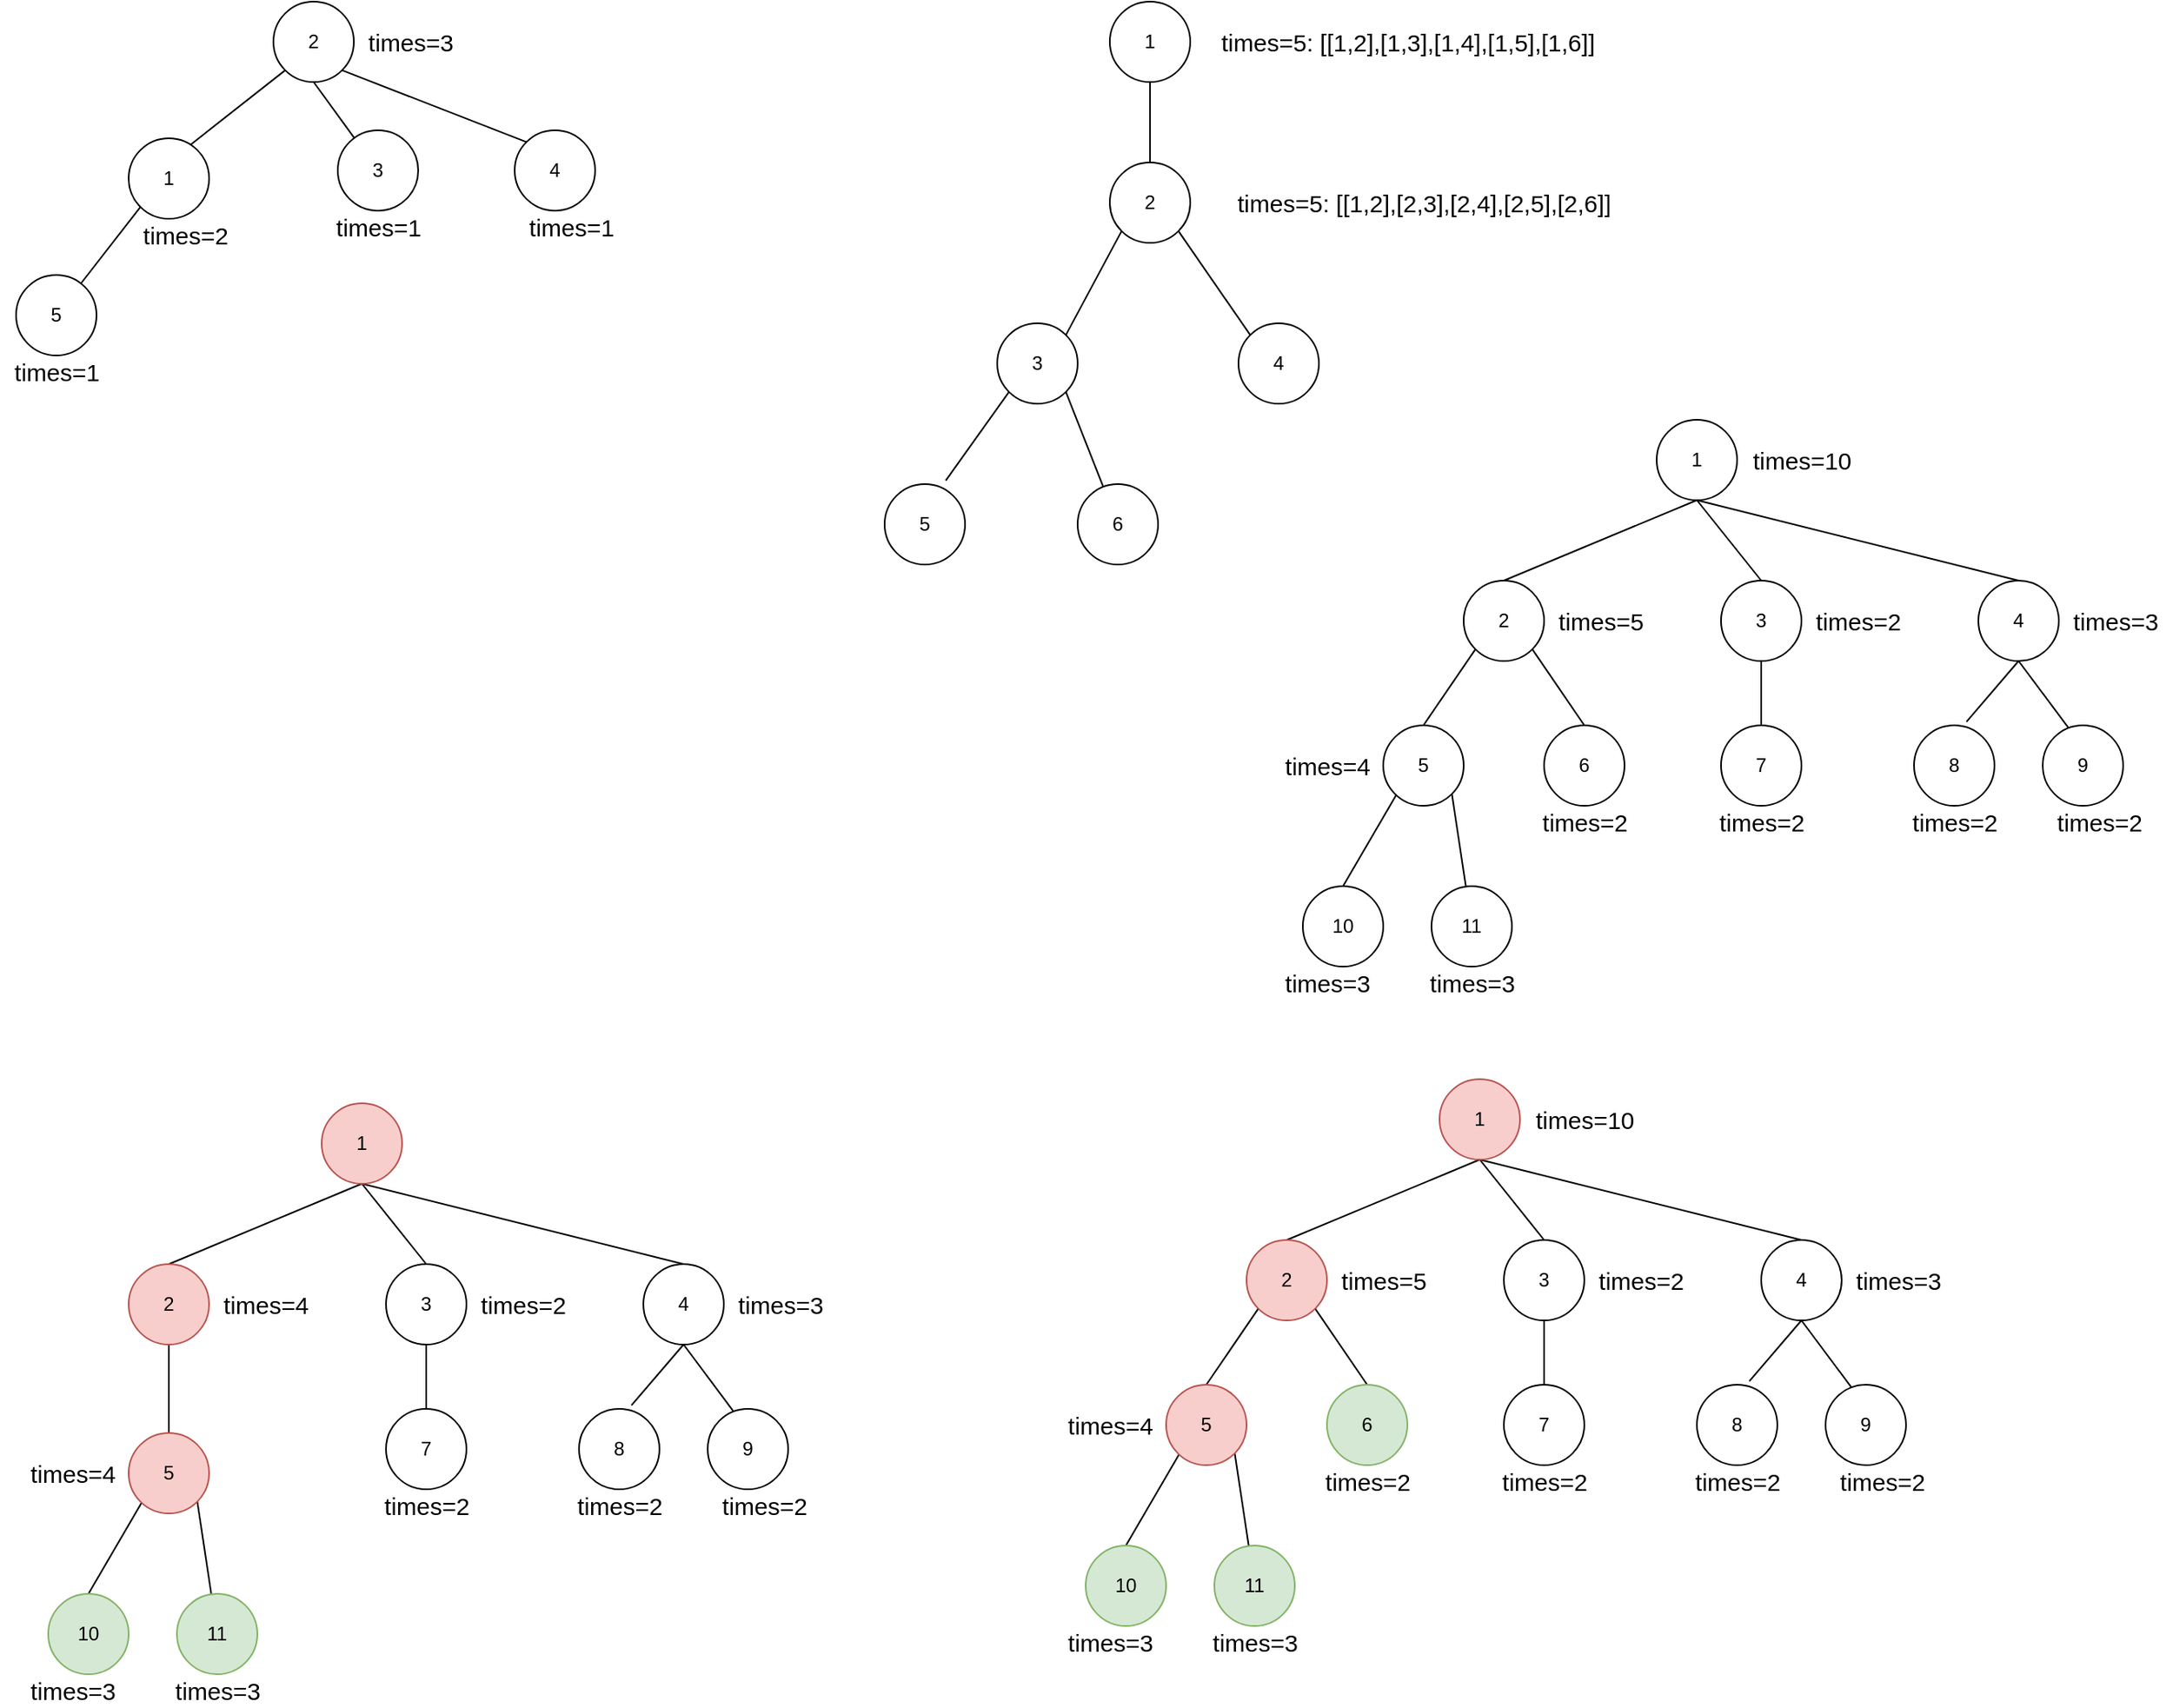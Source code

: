 <mxfile version="16.5.6" type="github">
  <diagram id="Ls9U6gqBjs811DaoiBDX" name="Page-1">
    <mxGraphModel dx="1692" dy="483" grid="1" gridSize="10" guides="1" tooltips="1" connect="1" arrows="1" fold="1" page="1" pageScale="1" pageWidth="827" pageHeight="1169" math="0" shadow="0">
      <root>
        <mxCell id="0" />
        <mxCell id="1" parent="0" />
        <mxCell id="kXBU9kPX4HnNm2tcSIuW-7" style="edgeStyle=none;rounded=0;orthogonalLoop=1;jettySize=auto;html=1;exitX=0.5;exitY=1;exitDx=0;exitDy=0;entryX=0.5;entryY=0;entryDx=0;entryDy=0;strokeColor=default;endArrow=none;endFill=0;" edge="1" parent="1" source="kXBU9kPX4HnNm2tcSIuW-1" target="kXBU9kPX4HnNm2tcSIuW-2">
          <mxGeometry relative="1" as="geometry" />
        </mxCell>
        <mxCell id="kXBU9kPX4HnNm2tcSIuW-1" value="1" style="ellipse;whiteSpace=wrap;html=1;aspect=fixed;" vertex="1" parent="1">
          <mxGeometry x="60" y="40" width="50" height="50" as="geometry" />
        </mxCell>
        <mxCell id="kXBU9kPX4HnNm2tcSIuW-8" style="edgeStyle=none;rounded=0;orthogonalLoop=1;jettySize=auto;html=1;exitX=0;exitY=1;exitDx=0;exitDy=0;entryX=1;entryY=0;entryDx=0;entryDy=0;endArrow=none;endFill=0;strokeColor=default;" edge="1" parent="1" source="kXBU9kPX4HnNm2tcSIuW-2" target="kXBU9kPX4HnNm2tcSIuW-3">
          <mxGeometry relative="1" as="geometry" />
        </mxCell>
        <mxCell id="kXBU9kPX4HnNm2tcSIuW-11" style="edgeStyle=none;rounded=0;orthogonalLoop=1;jettySize=auto;html=1;exitX=1;exitY=1;exitDx=0;exitDy=0;entryX=0;entryY=0;entryDx=0;entryDy=0;endArrow=none;endFill=0;strokeColor=default;" edge="1" parent="1" source="kXBU9kPX4HnNm2tcSIuW-2" target="kXBU9kPX4HnNm2tcSIuW-4">
          <mxGeometry relative="1" as="geometry" />
        </mxCell>
        <mxCell id="kXBU9kPX4HnNm2tcSIuW-2" value="2" style="ellipse;whiteSpace=wrap;html=1;aspect=fixed;" vertex="1" parent="1">
          <mxGeometry x="60" y="140" width="50" height="50" as="geometry" />
        </mxCell>
        <mxCell id="kXBU9kPX4HnNm2tcSIuW-9" style="edgeStyle=none;rounded=0;orthogonalLoop=1;jettySize=auto;html=1;exitX=0;exitY=1;exitDx=0;exitDy=0;entryX=0.76;entryY=-0.044;entryDx=0;entryDy=0;entryPerimeter=0;endArrow=none;endFill=0;strokeColor=default;" edge="1" parent="1" source="kXBU9kPX4HnNm2tcSIuW-3" target="kXBU9kPX4HnNm2tcSIuW-5">
          <mxGeometry relative="1" as="geometry" />
        </mxCell>
        <mxCell id="kXBU9kPX4HnNm2tcSIuW-10" style="edgeStyle=none;rounded=0;orthogonalLoop=1;jettySize=auto;html=1;exitX=1;exitY=1;exitDx=0;exitDy=0;endArrow=none;endFill=0;strokeColor=default;" edge="1" parent="1" source="kXBU9kPX4HnNm2tcSIuW-3" target="kXBU9kPX4HnNm2tcSIuW-6">
          <mxGeometry relative="1" as="geometry" />
        </mxCell>
        <mxCell id="kXBU9kPX4HnNm2tcSIuW-3" value="3" style="ellipse;whiteSpace=wrap;html=1;aspect=fixed;" vertex="1" parent="1">
          <mxGeometry x="-10" y="240" width="50" height="50" as="geometry" />
        </mxCell>
        <mxCell id="kXBU9kPX4HnNm2tcSIuW-4" value="4" style="ellipse;whiteSpace=wrap;html=1;aspect=fixed;" vertex="1" parent="1">
          <mxGeometry x="140" y="240" width="50" height="50" as="geometry" />
        </mxCell>
        <mxCell id="kXBU9kPX4HnNm2tcSIuW-5" value="5" style="ellipse;whiteSpace=wrap;html=1;aspect=fixed;" vertex="1" parent="1">
          <mxGeometry x="-80" y="340" width="50" height="50" as="geometry" />
        </mxCell>
        <mxCell id="kXBU9kPX4HnNm2tcSIuW-6" value="6" style="ellipse;whiteSpace=wrap;html=1;aspect=fixed;" vertex="1" parent="1">
          <mxGeometry x="40" y="340" width="50" height="50" as="geometry" />
        </mxCell>
        <mxCell id="kXBU9kPX4HnNm2tcSIuW-13" value="&lt;font style=&quot;font-size: 15px&quot;&gt;times=5: [[1,2],[1,3],[1,4],[1,5],[1,6]]&lt;/font&gt;" style="text;html=1;align=center;verticalAlign=middle;resizable=0;points=[];autosize=1;strokeColor=none;fillColor=none;" vertex="1" parent="1">
          <mxGeometry x="120" y="55" width="250" height="20" as="geometry" />
        </mxCell>
        <mxCell id="kXBU9kPX4HnNm2tcSIuW-15" value="&lt;font style=&quot;font-size: 15px&quot;&gt;times=5: [[1,2],[2,3],[2,4],[2,5],[2,6]]&lt;/font&gt;" style="text;html=1;align=center;verticalAlign=middle;resizable=0;points=[];autosize=1;strokeColor=none;fillColor=none;" vertex="1" parent="1">
          <mxGeometry x="130" y="155" width="250" height="20" as="geometry" />
        </mxCell>
        <mxCell id="kXBU9kPX4HnNm2tcSIuW-16" style="edgeStyle=none;rounded=0;orthogonalLoop=1;jettySize=auto;html=1;exitX=0.5;exitY=1;exitDx=0;exitDy=0;entryX=0.5;entryY=0;entryDx=0;entryDy=0;strokeColor=default;endArrow=none;endFill=0;" edge="1" parent="1" source="kXBU9kPX4HnNm2tcSIuW-17" target="kXBU9kPX4HnNm2tcSIuW-20">
          <mxGeometry relative="1" as="geometry" />
        </mxCell>
        <mxCell id="kXBU9kPX4HnNm2tcSIuW-32" style="edgeStyle=none;rounded=0;orthogonalLoop=1;jettySize=auto;html=1;exitX=0.5;exitY=1;exitDx=0;exitDy=0;entryX=0.5;entryY=0;entryDx=0;entryDy=0;fontSize=15;endArrow=none;endFill=0;strokeColor=default;" edge="1" parent="1" source="kXBU9kPX4HnNm2tcSIuW-17" target="kXBU9kPX4HnNm2tcSIuW-30">
          <mxGeometry relative="1" as="geometry" />
        </mxCell>
        <mxCell id="kXBU9kPX4HnNm2tcSIuW-33" style="edgeStyle=none;rounded=0;orthogonalLoop=1;jettySize=auto;html=1;exitX=0.5;exitY=1;exitDx=0;exitDy=0;entryX=0.5;entryY=0;entryDx=0;entryDy=0;fontSize=15;endArrow=none;endFill=0;strokeColor=default;" edge="1" parent="1" source="kXBU9kPX4HnNm2tcSIuW-17" target="kXBU9kPX4HnNm2tcSIuW-31">
          <mxGeometry relative="1" as="geometry" />
        </mxCell>
        <mxCell id="kXBU9kPX4HnNm2tcSIuW-17" value="1" style="ellipse;whiteSpace=wrap;html=1;aspect=fixed;" vertex="1" parent="1">
          <mxGeometry x="400" y="300" width="50" height="50" as="geometry" />
        </mxCell>
        <mxCell id="kXBU9kPX4HnNm2tcSIuW-18" style="edgeStyle=none;rounded=0;orthogonalLoop=1;jettySize=auto;html=1;exitX=0;exitY=1;exitDx=0;exitDy=0;entryX=0.5;entryY=0;entryDx=0;entryDy=0;endArrow=none;endFill=0;strokeColor=default;" edge="1" parent="1" source="kXBU9kPX4HnNm2tcSIuW-20" target="kXBU9kPX4HnNm2tcSIuW-23">
          <mxGeometry relative="1" as="geometry" />
        </mxCell>
        <mxCell id="kXBU9kPX4HnNm2tcSIuW-19" style="edgeStyle=none;rounded=0;orthogonalLoop=1;jettySize=auto;html=1;exitX=1;exitY=1;exitDx=0;exitDy=0;entryX=0.5;entryY=0;entryDx=0;entryDy=0;endArrow=none;endFill=0;strokeColor=default;" edge="1" parent="1" source="kXBU9kPX4HnNm2tcSIuW-20" target="kXBU9kPX4HnNm2tcSIuW-24">
          <mxGeometry relative="1" as="geometry" />
        </mxCell>
        <mxCell id="kXBU9kPX4HnNm2tcSIuW-20" value="2" style="ellipse;whiteSpace=wrap;html=1;aspect=fixed;" vertex="1" parent="1">
          <mxGeometry x="280" y="400" width="50" height="50" as="geometry" />
        </mxCell>
        <mxCell id="kXBU9kPX4HnNm2tcSIuW-21" style="edgeStyle=none;rounded=0;orthogonalLoop=1;jettySize=auto;html=1;entryX=0.5;entryY=0;entryDx=0;entryDy=0;endArrow=none;endFill=0;strokeColor=default;" edge="1" parent="1" target="kXBU9kPX4HnNm2tcSIuW-25">
          <mxGeometry relative="1" as="geometry">
            <mxPoint x="240" y="530" as="sourcePoint" />
          </mxGeometry>
        </mxCell>
        <mxCell id="kXBU9kPX4HnNm2tcSIuW-22" style="edgeStyle=none;rounded=0;orthogonalLoop=1;jettySize=auto;html=1;exitX=1;exitY=1;exitDx=0;exitDy=0;endArrow=none;endFill=0;strokeColor=default;" edge="1" parent="1" source="kXBU9kPX4HnNm2tcSIuW-23" target="kXBU9kPX4HnNm2tcSIuW-26">
          <mxGeometry relative="1" as="geometry" />
        </mxCell>
        <mxCell id="kXBU9kPX4HnNm2tcSIuW-23" value="5" style="ellipse;whiteSpace=wrap;html=1;aspect=fixed;" vertex="1" parent="1">
          <mxGeometry x="230" y="490" width="50" height="50" as="geometry" />
        </mxCell>
        <mxCell id="kXBU9kPX4HnNm2tcSIuW-24" value="6" style="ellipse;whiteSpace=wrap;html=1;aspect=fixed;" vertex="1" parent="1">
          <mxGeometry x="330" y="490" width="50" height="50" as="geometry" />
        </mxCell>
        <mxCell id="kXBU9kPX4HnNm2tcSIuW-25" value="10" style="ellipse;whiteSpace=wrap;html=1;aspect=fixed;" vertex="1" parent="1">
          <mxGeometry x="180" y="590" width="50" height="50" as="geometry" />
        </mxCell>
        <mxCell id="kXBU9kPX4HnNm2tcSIuW-26" value="11" style="ellipse;whiteSpace=wrap;html=1;aspect=fixed;" vertex="1" parent="1">
          <mxGeometry x="260" y="590" width="50" height="50" as="geometry" />
        </mxCell>
        <mxCell id="kXBU9kPX4HnNm2tcSIuW-37" style="edgeStyle=none;rounded=0;orthogonalLoop=1;jettySize=auto;html=1;exitX=0.5;exitY=1;exitDx=0;exitDy=0;entryX=0.5;entryY=0;entryDx=0;entryDy=0;fontSize=15;endArrow=none;endFill=0;strokeColor=default;" edge="1" parent="1" source="kXBU9kPX4HnNm2tcSIuW-30" target="kXBU9kPX4HnNm2tcSIuW-34">
          <mxGeometry relative="1" as="geometry" />
        </mxCell>
        <mxCell id="kXBU9kPX4HnNm2tcSIuW-30" value="3" style="ellipse;whiteSpace=wrap;html=1;aspect=fixed;" vertex="1" parent="1">
          <mxGeometry x="440" y="400" width="50" height="50" as="geometry" />
        </mxCell>
        <mxCell id="kXBU9kPX4HnNm2tcSIuW-38" style="edgeStyle=none;rounded=0;orthogonalLoop=1;jettySize=auto;html=1;exitX=0.5;exitY=1;exitDx=0;exitDy=0;entryX=0.652;entryY=-0.044;entryDx=0;entryDy=0;entryPerimeter=0;fontSize=15;endArrow=none;endFill=0;strokeColor=default;" edge="1" parent="1" source="kXBU9kPX4HnNm2tcSIuW-31" target="kXBU9kPX4HnNm2tcSIuW-35">
          <mxGeometry relative="1" as="geometry" />
        </mxCell>
        <mxCell id="kXBU9kPX4HnNm2tcSIuW-39" style="edgeStyle=none;rounded=0;orthogonalLoop=1;jettySize=auto;html=1;exitX=0.5;exitY=1;exitDx=0;exitDy=0;entryX=0.324;entryY=0.036;entryDx=0;entryDy=0;entryPerimeter=0;fontSize=15;endArrow=none;endFill=0;strokeColor=default;" edge="1" parent="1" source="kXBU9kPX4HnNm2tcSIuW-31" target="kXBU9kPX4HnNm2tcSIuW-36">
          <mxGeometry relative="1" as="geometry" />
        </mxCell>
        <mxCell id="kXBU9kPX4HnNm2tcSIuW-31" value="4" style="ellipse;whiteSpace=wrap;html=1;aspect=fixed;" vertex="1" parent="1">
          <mxGeometry x="600" y="400" width="50" height="50" as="geometry" />
        </mxCell>
        <mxCell id="kXBU9kPX4HnNm2tcSIuW-34" value="7" style="ellipse;whiteSpace=wrap;html=1;aspect=fixed;" vertex="1" parent="1">
          <mxGeometry x="440" y="490" width="50" height="50" as="geometry" />
        </mxCell>
        <mxCell id="kXBU9kPX4HnNm2tcSIuW-35" value="8" style="ellipse;whiteSpace=wrap;html=1;aspect=fixed;" vertex="1" parent="1">
          <mxGeometry x="560" y="490" width="50" height="50" as="geometry" />
        </mxCell>
        <mxCell id="kXBU9kPX4HnNm2tcSIuW-36" value="9" style="ellipse;whiteSpace=wrap;html=1;aspect=fixed;" vertex="1" parent="1">
          <mxGeometry x="640" y="490" width="50" height="50" as="geometry" />
        </mxCell>
        <mxCell id="kXBU9kPX4HnNm2tcSIuW-40" value="times=5" style="text;html=1;align=center;verticalAlign=middle;resizable=0;points=[];autosize=1;strokeColor=none;fillColor=none;fontSize=15;" vertex="1" parent="1">
          <mxGeometry x="330" y="415" width="70" height="20" as="geometry" />
        </mxCell>
        <mxCell id="kXBU9kPX4HnNm2tcSIuW-41" value="times=2" style="text;html=1;align=center;verticalAlign=middle;resizable=0;points=[];autosize=1;strokeColor=none;fillColor=none;fontSize=15;" vertex="1" parent="1">
          <mxGeometry x="490" y="415" width="70" height="20" as="geometry" />
        </mxCell>
        <mxCell id="kXBU9kPX4HnNm2tcSIuW-44" value="times=3" style="text;html=1;align=center;verticalAlign=middle;resizable=0;points=[];autosize=1;strokeColor=none;fillColor=none;fontSize=15;" vertex="1" parent="1">
          <mxGeometry x="650" y="415" width="70" height="20" as="geometry" />
        </mxCell>
        <mxCell id="kXBU9kPX4HnNm2tcSIuW-45" value="times=10" style="text;html=1;align=center;verticalAlign=middle;resizable=0;points=[];autosize=1;strokeColor=none;fillColor=none;fontSize=15;" vertex="1" parent="1">
          <mxGeometry x="450" y="315" width="80" height="20" as="geometry" />
        </mxCell>
        <mxCell id="kXBU9kPX4HnNm2tcSIuW-46" value="times=4" style="text;html=1;align=center;verticalAlign=middle;resizable=0;points=[];autosize=1;strokeColor=none;fillColor=none;fontSize=15;" vertex="1" parent="1">
          <mxGeometry x="160" y="505" width="70" height="20" as="geometry" />
        </mxCell>
        <mxCell id="kXBU9kPX4HnNm2tcSIuW-47" value="times=2" style="text;html=1;align=center;verticalAlign=middle;resizable=0;points=[];autosize=1;strokeColor=none;fillColor=none;fontSize=15;" vertex="1" parent="1">
          <mxGeometry x="320" y="540" width="70" height="20" as="geometry" />
        </mxCell>
        <mxCell id="kXBU9kPX4HnNm2tcSIuW-48" value="times=2" style="text;html=1;align=center;verticalAlign=middle;resizable=0;points=[];autosize=1;strokeColor=none;fillColor=none;fontSize=15;" vertex="1" parent="1">
          <mxGeometry x="430" y="540" width="70" height="20" as="geometry" />
        </mxCell>
        <mxCell id="kXBU9kPX4HnNm2tcSIuW-49" value="times=2" style="text;html=1;align=center;verticalAlign=middle;resizable=0;points=[];autosize=1;strokeColor=none;fillColor=none;fontSize=15;" vertex="1" parent="1">
          <mxGeometry x="550" y="540" width="70" height="20" as="geometry" />
        </mxCell>
        <mxCell id="kXBU9kPX4HnNm2tcSIuW-50" value="times=2" style="text;html=1;align=center;verticalAlign=middle;resizable=0;points=[];autosize=1;strokeColor=none;fillColor=none;fontSize=15;" vertex="1" parent="1">
          <mxGeometry x="640" y="540" width="70" height="20" as="geometry" />
        </mxCell>
        <mxCell id="kXBU9kPX4HnNm2tcSIuW-51" value="times=3" style="text;html=1;align=center;verticalAlign=middle;resizable=0;points=[];autosize=1;strokeColor=none;fillColor=none;fontSize=15;" vertex="1" parent="1">
          <mxGeometry x="160" y="640" width="70" height="20" as="geometry" />
        </mxCell>
        <mxCell id="kXBU9kPX4HnNm2tcSIuW-52" value="times=3" style="text;html=1;align=center;verticalAlign=middle;resizable=0;points=[];autosize=1;strokeColor=none;fillColor=none;fontSize=15;" vertex="1" parent="1">
          <mxGeometry x="250" y="640" width="70" height="20" as="geometry" />
        </mxCell>
        <mxCell id="kXBU9kPX4HnNm2tcSIuW-54" style="edgeStyle=none;rounded=0;orthogonalLoop=1;jettySize=auto;html=1;exitX=0.5;exitY=1;exitDx=0;exitDy=0;entryX=0.5;entryY=0;entryDx=0;entryDy=0;strokeColor=default;endArrow=none;endFill=0;" edge="1" parent="1" source="kXBU9kPX4HnNm2tcSIuW-57" target="kXBU9kPX4HnNm2tcSIuW-60">
          <mxGeometry relative="1" as="geometry" />
        </mxCell>
        <mxCell id="kXBU9kPX4HnNm2tcSIuW-55" style="edgeStyle=none;rounded=0;orthogonalLoop=1;jettySize=auto;html=1;exitX=0.5;exitY=1;exitDx=0;exitDy=0;entryX=0.5;entryY=0;entryDx=0;entryDy=0;fontSize=15;endArrow=none;endFill=0;strokeColor=default;" edge="1" parent="1" source="kXBU9kPX4HnNm2tcSIuW-57" target="kXBU9kPX4HnNm2tcSIuW-68">
          <mxGeometry relative="1" as="geometry" />
        </mxCell>
        <mxCell id="kXBU9kPX4HnNm2tcSIuW-56" style="edgeStyle=none;rounded=0;orthogonalLoop=1;jettySize=auto;html=1;exitX=0.5;exitY=1;exitDx=0;exitDy=0;entryX=0.5;entryY=0;entryDx=0;entryDy=0;fontSize=15;endArrow=none;endFill=0;strokeColor=default;" edge="1" parent="1" source="kXBU9kPX4HnNm2tcSIuW-57" target="kXBU9kPX4HnNm2tcSIuW-71">
          <mxGeometry relative="1" as="geometry" />
        </mxCell>
        <mxCell id="kXBU9kPX4HnNm2tcSIuW-57" value="1" style="ellipse;whiteSpace=wrap;html=1;aspect=fixed;fillColor=#f8cecc;strokeColor=#b85450;" vertex="1" parent="1">
          <mxGeometry x="265" y="710" width="50" height="50" as="geometry" />
        </mxCell>
        <mxCell id="kXBU9kPX4HnNm2tcSIuW-58" style="edgeStyle=none;rounded=0;orthogonalLoop=1;jettySize=auto;html=1;exitX=0;exitY=1;exitDx=0;exitDy=0;entryX=0.5;entryY=0;entryDx=0;entryDy=0;endArrow=none;endFill=0;strokeColor=default;" edge="1" parent="1" source="kXBU9kPX4HnNm2tcSIuW-60" target="kXBU9kPX4HnNm2tcSIuW-63">
          <mxGeometry relative="1" as="geometry" />
        </mxCell>
        <mxCell id="kXBU9kPX4HnNm2tcSIuW-59" style="edgeStyle=none;rounded=0;orthogonalLoop=1;jettySize=auto;html=1;exitX=1;exitY=1;exitDx=0;exitDy=0;entryX=0.5;entryY=0;entryDx=0;entryDy=0;endArrow=none;endFill=0;strokeColor=default;" edge="1" parent="1" source="kXBU9kPX4HnNm2tcSIuW-60" target="kXBU9kPX4HnNm2tcSIuW-64">
          <mxGeometry relative="1" as="geometry" />
        </mxCell>
        <mxCell id="kXBU9kPX4HnNm2tcSIuW-60" value="2" style="ellipse;whiteSpace=wrap;html=1;aspect=fixed;fillColor=#f8cecc;strokeColor=#b85450;" vertex="1" parent="1">
          <mxGeometry x="145" y="810" width="50" height="50" as="geometry" />
        </mxCell>
        <mxCell id="kXBU9kPX4HnNm2tcSIuW-61" style="edgeStyle=none;rounded=0;orthogonalLoop=1;jettySize=auto;html=1;entryX=0.5;entryY=0;entryDx=0;entryDy=0;endArrow=none;endFill=0;strokeColor=default;" edge="1" parent="1" target="kXBU9kPX4HnNm2tcSIuW-65">
          <mxGeometry relative="1" as="geometry">
            <mxPoint x="105" y="940" as="sourcePoint" />
          </mxGeometry>
        </mxCell>
        <mxCell id="kXBU9kPX4HnNm2tcSIuW-62" style="edgeStyle=none;rounded=0;orthogonalLoop=1;jettySize=auto;html=1;exitX=1;exitY=1;exitDx=0;exitDy=0;endArrow=none;endFill=0;strokeColor=default;" edge="1" parent="1" source="kXBU9kPX4HnNm2tcSIuW-63" target="kXBU9kPX4HnNm2tcSIuW-66">
          <mxGeometry relative="1" as="geometry" />
        </mxCell>
        <mxCell id="kXBU9kPX4HnNm2tcSIuW-63" value="5" style="ellipse;whiteSpace=wrap;html=1;aspect=fixed;fillColor=#f8cecc;strokeColor=#b85450;" vertex="1" parent="1">
          <mxGeometry x="95" y="900" width="50" height="50" as="geometry" />
        </mxCell>
        <mxCell id="kXBU9kPX4HnNm2tcSIuW-64" value="6" style="ellipse;whiteSpace=wrap;html=1;aspect=fixed;fillColor=#d5e8d4;strokeColor=#82b366;" vertex="1" parent="1">
          <mxGeometry x="195" y="900" width="50" height="50" as="geometry" />
        </mxCell>
        <mxCell id="kXBU9kPX4HnNm2tcSIuW-65" value="10" style="ellipse;whiteSpace=wrap;html=1;aspect=fixed;fillColor=#d5e8d4;strokeColor=#82b366;" vertex="1" parent="1">
          <mxGeometry x="45" y="1000" width="50" height="50" as="geometry" />
        </mxCell>
        <mxCell id="kXBU9kPX4HnNm2tcSIuW-66" value="11" style="ellipse;whiteSpace=wrap;html=1;aspect=fixed;fillColor=#d5e8d4;strokeColor=#82b366;" vertex="1" parent="1">
          <mxGeometry x="125" y="1000" width="50" height="50" as="geometry" />
        </mxCell>
        <mxCell id="kXBU9kPX4HnNm2tcSIuW-67" style="edgeStyle=none;rounded=0;orthogonalLoop=1;jettySize=auto;html=1;exitX=0.5;exitY=1;exitDx=0;exitDy=0;entryX=0.5;entryY=0;entryDx=0;entryDy=0;fontSize=15;endArrow=none;endFill=0;strokeColor=default;" edge="1" parent="1" source="kXBU9kPX4HnNm2tcSIuW-68" target="kXBU9kPX4HnNm2tcSIuW-72">
          <mxGeometry relative="1" as="geometry" />
        </mxCell>
        <mxCell id="kXBU9kPX4HnNm2tcSIuW-68" value="3" style="ellipse;whiteSpace=wrap;html=1;aspect=fixed;" vertex="1" parent="1">
          <mxGeometry x="305" y="810" width="50" height="50" as="geometry" />
        </mxCell>
        <mxCell id="kXBU9kPX4HnNm2tcSIuW-69" style="edgeStyle=none;rounded=0;orthogonalLoop=1;jettySize=auto;html=1;exitX=0.5;exitY=1;exitDx=0;exitDy=0;entryX=0.652;entryY=-0.044;entryDx=0;entryDy=0;entryPerimeter=0;fontSize=15;endArrow=none;endFill=0;strokeColor=default;" edge="1" parent="1" source="kXBU9kPX4HnNm2tcSIuW-71" target="kXBU9kPX4HnNm2tcSIuW-73">
          <mxGeometry relative="1" as="geometry" />
        </mxCell>
        <mxCell id="kXBU9kPX4HnNm2tcSIuW-70" style="edgeStyle=none;rounded=0;orthogonalLoop=1;jettySize=auto;html=1;exitX=0.5;exitY=1;exitDx=0;exitDy=0;entryX=0.324;entryY=0.036;entryDx=0;entryDy=0;entryPerimeter=0;fontSize=15;endArrow=none;endFill=0;strokeColor=default;" edge="1" parent="1" source="kXBU9kPX4HnNm2tcSIuW-71" target="kXBU9kPX4HnNm2tcSIuW-74">
          <mxGeometry relative="1" as="geometry" />
        </mxCell>
        <mxCell id="kXBU9kPX4HnNm2tcSIuW-71" value="4" style="ellipse;whiteSpace=wrap;html=1;aspect=fixed;" vertex="1" parent="1">
          <mxGeometry x="465" y="810" width="50" height="50" as="geometry" />
        </mxCell>
        <mxCell id="kXBU9kPX4HnNm2tcSIuW-72" value="7" style="ellipse;whiteSpace=wrap;html=1;aspect=fixed;" vertex="1" parent="1">
          <mxGeometry x="305" y="900" width="50" height="50" as="geometry" />
        </mxCell>
        <mxCell id="kXBU9kPX4HnNm2tcSIuW-73" value="8" style="ellipse;whiteSpace=wrap;html=1;aspect=fixed;" vertex="1" parent="1">
          <mxGeometry x="425" y="900" width="50" height="50" as="geometry" />
        </mxCell>
        <mxCell id="kXBU9kPX4HnNm2tcSIuW-74" value="9" style="ellipse;whiteSpace=wrap;html=1;aspect=fixed;" vertex="1" parent="1">
          <mxGeometry x="505" y="900" width="50" height="50" as="geometry" />
        </mxCell>
        <mxCell id="kXBU9kPX4HnNm2tcSIuW-75" value="times=5" style="text;html=1;align=center;verticalAlign=middle;resizable=0;points=[];autosize=1;strokeColor=none;fillColor=none;fontSize=15;" vertex="1" parent="1">
          <mxGeometry x="195" y="825" width="70" height="20" as="geometry" />
        </mxCell>
        <mxCell id="kXBU9kPX4HnNm2tcSIuW-76" value="times=2" style="text;html=1;align=center;verticalAlign=middle;resizable=0;points=[];autosize=1;strokeColor=none;fillColor=none;fontSize=15;" vertex="1" parent="1">
          <mxGeometry x="355" y="825" width="70" height="20" as="geometry" />
        </mxCell>
        <mxCell id="kXBU9kPX4HnNm2tcSIuW-77" value="times=3" style="text;html=1;align=center;verticalAlign=middle;resizable=0;points=[];autosize=1;strokeColor=none;fillColor=none;fontSize=15;" vertex="1" parent="1">
          <mxGeometry x="515" y="825" width="70" height="20" as="geometry" />
        </mxCell>
        <mxCell id="kXBU9kPX4HnNm2tcSIuW-78" value="times=10" style="text;html=1;align=center;verticalAlign=middle;resizable=0;points=[];autosize=1;strokeColor=none;fillColor=none;fontSize=15;" vertex="1" parent="1">
          <mxGeometry x="315" y="725" width="80" height="20" as="geometry" />
        </mxCell>
        <mxCell id="kXBU9kPX4HnNm2tcSIuW-79" value="times=4" style="text;html=1;align=center;verticalAlign=middle;resizable=0;points=[];autosize=1;strokeColor=none;fillColor=none;fontSize=15;" vertex="1" parent="1">
          <mxGeometry x="25" y="915" width="70" height="20" as="geometry" />
        </mxCell>
        <mxCell id="kXBU9kPX4HnNm2tcSIuW-80" value="times=2" style="text;html=1;align=center;verticalAlign=middle;resizable=0;points=[];autosize=1;strokeColor=none;fillColor=none;fontSize=15;" vertex="1" parent="1">
          <mxGeometry x="185" y="950" width="70" height="20" as="geometry" />
        </mxCell>
        <mxCell id="kXBU9kPX4HnNm2tcSIuW-81" value="times=2" style="text;html=1;align=center;verticalAlign=middle;resizable=0;points=[];autosize=1;strokeColor=none;fillColor=none;fontSize=15;" vertex="1" parent="1">
          <mxGeometry x="295" y="950" width="70" height="20" as="geometry" />
        </mxCell>
        <mxCell id="kXBU9kPX4HnNm2tcSIuW-82" value="times=2" style="text;html=1;align=center;verticalAlign=middle;resizable=0;points=[];autosize=1;strokeColor=none;fillColor=none;fontSize=15;" vertex="1" parent="1">
          <mxGeometry x="415" y="950" width="70" height="20" as="geometry" />
        </mxCell>
        <mxCell id="kXBU9kPX4HnNm2tcSIuW-83" value="times=2" style="text;html=1;align=center;verticalAlign=middle;resizable=0;points=[];autosize=1;strokeColor=none;fillColor=none;fontSize=15;" vertex="1" parent="1">
          <mxGeometry x="505" y="950" width="70" height="20" as="geometry" />
        </mxCell>
        <mxCell id="kXBU9kPX4HnNm2tcSIuW-84" value="times=3" style="text;html=1;align=center;verticalAlign=middle;resizable=0;points=[];autosize=1;strokeColor=none;fillColor=none;fontSize=15;" vertex="1" parent="1">
          <mxGeometry x="25" y="1050" width="70" height="20" as="geometry" />
        </mxCell>
        <mxCell id="kXBU9kPX4HnNm2tcSIuW-85" value="times=3" style="text;html=1;align=center;verticalAlign=middle;resizable=0;points=[];autosize=1;strokeColor=none;fillColor=none;fontSize=15;" vertex="1" parent="1">
          <mxGeometry x="115" y="1050" width="70" height="20" as="geometry" />
        </mxCell>
        <mxCell id="kXBU9kPX4HnNm2tcSIuW-86" style="edgeStyle=none;rounded=0;orthogonalLoop=1;jettySize=auto;html=1;exitX=0.5;exitY=1;exitDx=0;exitDy=0;entryX=0.5;entryY=0;entryDx=0;entryDy=0;strokeColor=default;endArrow=none;endFill=0;" edge="1" parent="1" source="kXBU9kPX4HnNm2tcSIuW-89" target="kXBU9kPX4HnNm2tcSIuW-92">
          <mxGeometry relative="1" as="geometry" />
        </mxCell>
        <mxCell id="kXBU9kPX4HnNm2tcSIuW-87" style="edgeStyle=none;rounded=0;orthogonalLoop=1;jettySize=auto;html=1;exitX=0.5;exitY=1;exitDx=0;exitDy=0;entryX=0.5;entryY=0;entryDx=0;entryDy=0;fontSize=15;endArrow=none;endFill=0;strokeColor=default;" edge="1" parent="1" source="kXBU9kPX4HnNm2tcSIuW-89" target="kXBU9kPX4HnNm2tcSIuW-100">
          <mxGeometry relative="1" as="geometry" />
        </mxCell>
        <mxCell id="kXBU9kPX4HnNm2tcSIuW-88" style="edgeStyle=none;rounded=0;orthogonalLoop=1;jettySize=auto;html=1;exitX=0.5;exitY=1;exitDx=0;exitDy=0;entryX=0.5;entryY=0;entryDx=0;entryDy=0;fontSize=15;endArrow=none;endFill=0;strokeColor=default;" edge="1" parent="1" source="kXBU9kPX4HnNm2tcSIuW-89" target="kXBU9kPX4HnNm2tcSIuW-103">
          <mxGeometry relative="1" as="geometry" />
        </mxCell>
        <mxCell id="kXBU9kPX4HnNm2tcSIuW-89" value="1" style="ellipse;whiteSpace=wrap;html=1;aspect=fixed;fillColor=#f8cecc;strokeColor=#b85450;" vertex="1" parent="1">
          <mxGeometry x="-430" y="725" width="50" height="50" as="geometry" />
        </mxCell>
        <mxCell id="kXBU9kPX4HnNm2tcSIuW-90" style="edgeStyle=none;rounded=0;orthogonalLoop=1;jettySize=auto;html=1;exitX=0.5;exitY=1;exitDx=0;exitDy=0;entryX=0.5;entryY=0;entryDx=0;entryDy=0;endArrow=none;endFill=0;strokeColor=default;" edge="1" parent="1" source="kXBU9kPX4HnNm2tcSIuW-92" target="kXBU9kPX4HnNm2tcSIuW-95">
          <mxGeometry relative="1" as="geometry" />
        </mxCell>
        <mxCell id="kXBU9kPX4HnNm2tcSIuW-92" value="2" style="ellipse;whiteSpace=wrap;html=1;aspect=fixed;fillColor=#f8cecc;strokeColor=#b85450;" vertex="1" parent="1">
          <mxGeometry x="-550" y="825" width="50" height="50" as="geometry" />
        </mxCell>
        <mxCell id="kXBU9kPX4HnNm2tcSIuW-93" style="edgeStyle=none;rounded=0;orthogonalLoop=1;jettySize=auto;html=1;entryX=0.5;entryY=0;entryDx=0;entryDy=0;endArrow=none;endFill=0;strokeColor=default;" edge="1" parent="1" target="kXBU9kPX4HnNm2tcSIuW-97">
          <mxGeometry relative="1" as="geometry">
            <mxPoint x="-540" y="970" as="sourcePoint" />
          </mxGeometry>
        </mxCell>
        <mxCell id="kXBU9kPX4HnNm2tcSIuW-94" style="edgeStyle=none;rounded=0;orthogonalLoop=1;jettySize=auto;html=1;exitX=1;exitY=1;exitDx=0;exitDy=0;endArrow=none;endFill=0;strokeColor=default;" edge="1" parent="1" source="kXBU9kPX4HnNm2tcSIuW-95" target="kXBU9kPX4HnNm2tcSIuW-98">
          <mxGeometry relative="1" as="geometry" />
        </mxCell>
        <mxCell id="kXBU9kPX4HnNm2tcSIuW-95" value="5" style="ellipse;whiteSpace=wrap;html=1;aspect=fixed;fillColor=#f8cecc;strokeColor=#b85450;" vertex="1" parent="1">
          <mxGeometry x="-550" y="930" width="50" height="50" as="geometry" />
        </mxCell>
        <mxCell id="kXBU9kPX4HnNm2tcSIuW-97" value="10" style="ellipse;whiteSpace=wrap;html=1;aspect=fixed;fillColor=#d5e8d4;strokeColor=#82b366;" vertex="1" parent="1">
          <mxGeometry x="-600" y="1030" width="50" height="50" as="geometry" />
        </mxCell>
        <mxCell id="kXBU9kPX4HnNm2tcSIuW-98" value="11" style="ellipse;whiteSpace=wrap;html=1;aspect=fixed;fillColor=#d5e8d4;strokeColor=#82b366;" vertex="1" parent="1">
          <mxGeometry x="-520" y="1030" width="50" height="50" as="geometry" />
        </mxCell>
        <mxCell id="kXBU9kPX4HnNm2tcSIuW-99" style="edgeStyle=none;rounded=0;orthogonalLoop=1;jettySize=auto;html=1;exitX=0.5;exitY=1;exitDx=0;exitDy=0;entryX=0.5;entryY=0;entryDx=0;entryDy=0;fontSize=15;endArrow=none;endFill=0;strokeColor=default;" edge="1" parent="1" source="kXBU9kPX4HnNm2tcSIuW-100" target="kXBU9kPX4HnNm2tcSIuW-104">
          <mxGeometry relative="1" as="geometry" />
        </mxCell>
        <mxCell id="kXBU9kPX4HnNm2tcSIuW-100" value="3" style="ellipse;whiteSpace=wrap;html=1;aspect=fixed;" vertex="1" parent="1">
          <mxGeometry x="-390" y="825" width="50" height="50" as="geometry" />
        </mxCell>
        <mxCell id="kXBU9kPX4HnNm2tcSIuW-101" style="edgeStyle=none;rounded=0;orthogonalLoop=1;jettySize=auto;html=1;exitX=0.5;exitY=1;exitDx=0;exitDy=0;entryX=0.652;entryY=-0.044;entryDx=0;entryDy=0;entryPerimeter=0;fontSize=15;endArrow=none;endFill=0;strokeColor=default;" edge="1" parent="1" source="kXBU9kPX4HnNm2tcSIuW-103" target="kXBU9kPX4HnNm2tcSIuW-105">
          <mxGeometry relative="1" as="geometry" />
        </mxCell>
        <mxCell id="kXBU9kPX4HnNm2tcSIuW-102" style="edgeStyle=none;rounded=0;orthogonalLoop=1;jettySize=auto;html=1;exitX=0.5;exitY=1;exitDx=0;exitDy=0;entryX=0.324;entryY=0.036;entryDx=0;entryDy=0;entryPerimeter=0;fontSize=15;endArrow=none;endFill=0;strokeColor=default;" edge="1" parent="1" source="kXBU9kPX4HnNm2tcSIuW-103" target="kXBU9kPX4HnNm2tcSIuW-106">
          <mxGeometry relative="1" as="geometry" />
        </mxCell>
        <mxCell id="kXBU9kPX4HnNm2tcSIuW-103" value="4" style="ellipse;whiteSpace=wrap;html=1;aspect=fixed;" vertex="1" parent="1">
          <mxGeometry x="-230" y="825" width="50" height="50" as="geometry" />
        </mxCell>
        <mxCell id="kXBU9kPX4HnNm2tcSIuW-104" value="7" style="ellipse;whiteSpace=wrap;html=1;aspect=fixed;" vertex="1" parent="1">
          <mxGeometry x="-390" y="915" width="50" height="50" as="geometry" />
        </mxCell>
        <mxCell id="kXBU9kPX4HnNm2tcSIuW-105" value="8" style="ellipse;whiteSpace=wrap;html=1;aspect=fixed;" vertex="1" parent="1">
          <mxGeometry x="-270" y="915" width="50" height="50" as="geometry" />
        </mxCell>
        <mxCell id="kXBU9kPX4HnNm2tcSIuW-106" value="9" style="ellipse;whiteSpace=wrap;html=1;aspect=fixed;" vertex="1" parent="1">
          <mxGeometry x="-190" y="915" width="50" height="50" as="geometry" />
        </mxCell>
        <mxCell id="kXBU9kPX4HnNm2tcSIuW-107" value="times=4" style="text;html=1;align=center;verticalAlign=middle;resizable=0;points=[];autosize=1;strokeColor=none;fillColor=none;fontSize=15;" vertex="1" parent="1">
          <mxGeometry x="-500" y="840" width="70" height="20" as="geometry" />
        </mxCell>
        <mxCell id="kXBU9kPX4HnNm2tcSIuW-108" value="times=2" style="text;html=1;align=center;verticalAlign=middle;resizable=0;points=[];autosize=1;strokeColor=none;fillColor=none;fontSize=15;" vertex="1" parent="1">
          <mxGeometry x="-340" y="840" width="70" height="20" as="geometry" />
        </mxCell>
        <mxCell id="kXBU9kPX4HnNm2tcSIuW-109" value="times=3" style="text;html=1;align=center;verticalAlign=middle;resizable=0;points=[];autosize=1;strokeColor=none;fillColor=none;fontSize=15;" vertex="1" parent="1">
          <mxGeometry x="-180" y="840" width="70" height="20" as="geometry" />
        </mxCell>
        <mxCell id="kXBU9kPX4HnNm2tcSIuW-111" value="times=4" style="text;html=1;align=center;verticalAlign=middle;resizable=0;points=[];autosize=1;strokeColor=none;fillColor=none;fontSize=15;" vertex="1" parent="1">
          <mxGeometry x="-620" y="945" width="70" height="20" as="geometry" />
        </mxCell>
        <mxCell id="kXBU9kPX4HnNm2tcSIuW-113" value="times=2" style="text;html=1;align=center;verticalAlign=middle;resizable=0;points=[];autosize=1;strokeColor=none;fillColor=none;fontSize=15;" vertex="1" parent="1">
          <mxGeometry x="-400" y="965" width="70" height="20" as="geometry" />
        </mxCell>
        <mxCell id="kXBU9kPX4HnNm2tcSIuW-114" value="times=2" style="text;html=1;align=center;verticalAlign=middle;resizable=0;points=[];autosize=1;strokeColor=none;fillColor=none;fontSize=15;" vertex="1" parent="1">
          <mxGeometry x="-280" y="965" width="70" height="20" as="geometry" />
        </mxCell>
        <mxCell id="kXBU9kPX4HnNm2tcSIuW-115" value="times=2" style="text;html=1;align=center;verticalAlign=middle;resizable=0;points=[];autosize=1;strokeColor=none;fillColor=none;fontSize=15;" vertex="1" parent="1">
          <mxGeometry x="-190" y="965" width="70" height="20" as="geometry" />
        </mxCell>
        <mxCell id="kXBU9kPX4HnNm2tcSIuW-116" value="times=3" style="text;html=1;align=center;verticalAlign=middle;resizable=0;points=[];autosize=1;strokeColor=none;fillColor=none;fontSize=15;" vertex="1" parent="1">
          <mxGeometry x="-620" y="1080" width="70" height="20" as="geometry" />
        </mxCell>
        <mxCell id="kXBU9kPX4HnNm2tcSIuW-117" value="times=3" style="text;html=1;align=center;verticalAlign=middle;resizable=0;points=[];autosize=1;strokeColor=none;fillColor=none;fontSize=15;" vertex="1" parent="1">
          <mxGeometry x="-530" y="1080" width="70" height="20" as="geometry" />
        </mxCell>
        <mxCell id="kXBU9kPX4HnNm2tcSIuW-123" style="edgeStyle=none;rounded=0;orthogonalLoop=1;jettySize=auto;html=1;exitX=0;exitY=1;exitDx=0;exitDy=0;entryX=0.76;entryY=0.087;entryDx=0;entryDy=0;entryPerimeter=0;fontSize=15;endArrow=none;endFill=0;strokeColor=default;" edge="1" parent="1" source="kXBU9kPX4HnNm2tcSIuW-118" target="kXBU9kPX4HnNm2tcSIuW-119">
          <mxGeometry relative="1" as="geometry" />
        </mxCell>
        <mxCell id="kXBU9kPX4HnNm2tcSIuW-125" style="edgeStyle=none;rounded=0;orthogonalLoop=1;jettySize=auto;html=1;exitX=0.5;exitY=1;exitDx=0;exitDy=0;fontSize=15;endArrow=none;endFill=0;strokeColor=default;" edge="1" parent="1" source="kXBU9kPX4HnNm2tcSIuW-118" target="kXBU9kPX4HnNm2tcSIuW-120">
          <mxGeometry relative="1" as="geometry" />
        </mxCell>
        <mxCell id="kXBU9kPX4HnNm2tcSIuW-126" style="edgeStyle=none;rounded=0;orthogonalLoop=1;jettySize=auto;html=1;exitX=1;exitY=1;exitDx=0;exitDy=0;entryX=0;entryY=0;entryDx=0;entryDy=0;fontSize=15;endArrow=none;endFill=0;strokeColor=default;" edge="1" parent="1" source="kXBU9kPX4HnNm2tcSIuW-118" target="kXBU9kPX4HnNm2tcSIuW-121">
          <mxGeometry relative="1" as="geometry" />
        </mxCell>
        <mxCell id="kXBU9kPX4HnNm2tcSIuW-118" value="2" style="ellipse;whiteSpace=wrap;html=1;aspect=fixed;" vertex="1" parent="1">
          <mxGeometry x="-460" y="40" width="50" height="50" as="geometry" />
        </mxCell>
        <mxCell id="kXBU9kPX4HnNm2tcSIuW-124" style="edgeStyle=none;rounded=0;orthogonalLoop=1;jettySize=auto;html=1;exitX=0;exitY=1;exitDx=0;exitDy=0;fontSize=15;endArrow=none;endFill=0;strokeColor=default;" edge="1" parent="1" source="kXBU9kPX4HnNm2tcSIuW-119" target="kXBU9kPX4HnNm2tcSIuW-122">
          <mxGeometry relative="1" as="geometry" />
        </mxCell>
        <mxCell id="kXBU9kPX4HnNm2tcSIuW-119" value="1" style="ellipse;whiteSpace=wrap;html=1;aspect=fixed;" vertex="1" parent="1">
          <mxGeometry x="-550" y="125" width="50" height="50" as="geometry" />
        </mxCell>
        <mxCell id="kXBU9kPX4HnNm2tcSIuW-120" value="3" style="ellipse;whiteSpace=wrap;html=1;aspect=fixed;" vertex="1" parent="1">
          <mxGeometry x="-420" y="120" width="50" height="50" as="geometry" />
        </mxCell>
        <mxCell id="kXBU9kPX4HnNm2tcSIuW-121" value="4" style="ellipse;whiteSpace=wrap;html=1;aspect=fixed;" vertex="1" parent="1">
          <mxGeometry x="-310" y="120" width="50" height="50" as="geometry" />
        </mxCell>
        <mxCell id="kXBU9kPX4HnNm2tcSIuW-122" value="5" style="ellipse;whiteSpace=wrap;html=1;aspect=fixed;" vertex="1" parent="1">
          <mxGeometry x="-620" y="210" width="50" height="50" as="geometry" />
        </mxCell>
        <mxCell id="kXBU9kPX4HnNm2tcSIuW-127" value="times=3" style="text;html=1;align=center;verticalAlign=middle;resizable=0;points=[];autosize=1;strokeColor=none;fillColor=none;fontSize=15;" vertex="1" parent="1">
          <mxGeometry x="-410" y="55" width="70" height="20" as="geometry" />
        </mxCell>
        <mxCell id="kXBU9kPX4HnNm2tcSIuW-129" value="times=2" style="text;html=1;align=center;verticalAlign=middle;resizable=0;points=[];autosize=1;strokeColor=none;fillColor=none;fontSize=15;" vertex="1" parent="1">
          <mxGeometry x="-550" y="175" width="70" height="20" as="geometry" />
        </mxCell>
        <mxCell id="kXBU9kPX4HnNm2tcSIuW-130" value="times=1" style="text;html=1;align=center;verticalAlign=middle;resizable=0;points=[];autosize=1;strokeColor=none;fillColor=none;fontSize=15;" vertex="1" parent="1">
          <mxGeometry x="-430" y="170" width="70" height="20" as="geometry" />
        </mxCell>
        <mxCell id="kXBU9kPX4HnNm2tcSIuW-131" value="times=1&lt;span style=&quot;color: rgba(0 , 0 , 0 , 0) ; font-family: monospace ; font-size: 0px&quot;&gt;%3CmxGraphModel%3E%3Croot%3E%3CmxCell%20id%3D%220%22%2F%3E%3CmxCell%20id%3D%221%22%20parent%3D%220%22%2F%3E%3CmxCell%20id%3D%222%22%20value%3D%22times%3D3%22%20style%3D%22text%3Bhtml%3D1%3Balign%3Dcenter%3BverticalAlign%3Dmiddle%3Bresizable%3D0%3Bpoints%3D%5B%5D%3Bautosize%3D1%3BstrokeColor%3Dnone%3BfillColor%3Dnone%3BfontSize%3D15%3B%22%20vertex%3D%221%22%20parent%3D%221%22%3E%3CmxGeometry%20x%3D%22-410%22%20y%3D%2255%22%20width%3D%2270%22%20height%3D%2220%22%20as%3D%22geometry%22%2F%3E%3C%2FmxCell%3E%3C%2Froot%3E%3C%2FmxGraphModel%3E&lt;/span&gt;" style="text;html=1;align=center;verticalAlign=middle;resizable=0;points=[];autosize=1;strokeColor=none;fillColor=none;fontSize=15;" vertex="1" parent="1">
          <mxGeometry x="-310" y="165" width="70" height="30" as="geometry" />
        </mxCell>
        <mxCell id="kXBU9kPX4HnNm2tcSIuW-132" value="times=1" style="text;html=1;align=center;verticalAlign=middle;resizable=0;points=[];autosize=1;strokeColor=none;fillColor=none;fontSize=15;" vertex="1" parent="1">
          <mxGeometry x="-630" y="260" width="70" height="20" as="geometry" />
        </mxCell>
      </root>
    </mxGraphModel>
  </diagram>
</mxfile>
